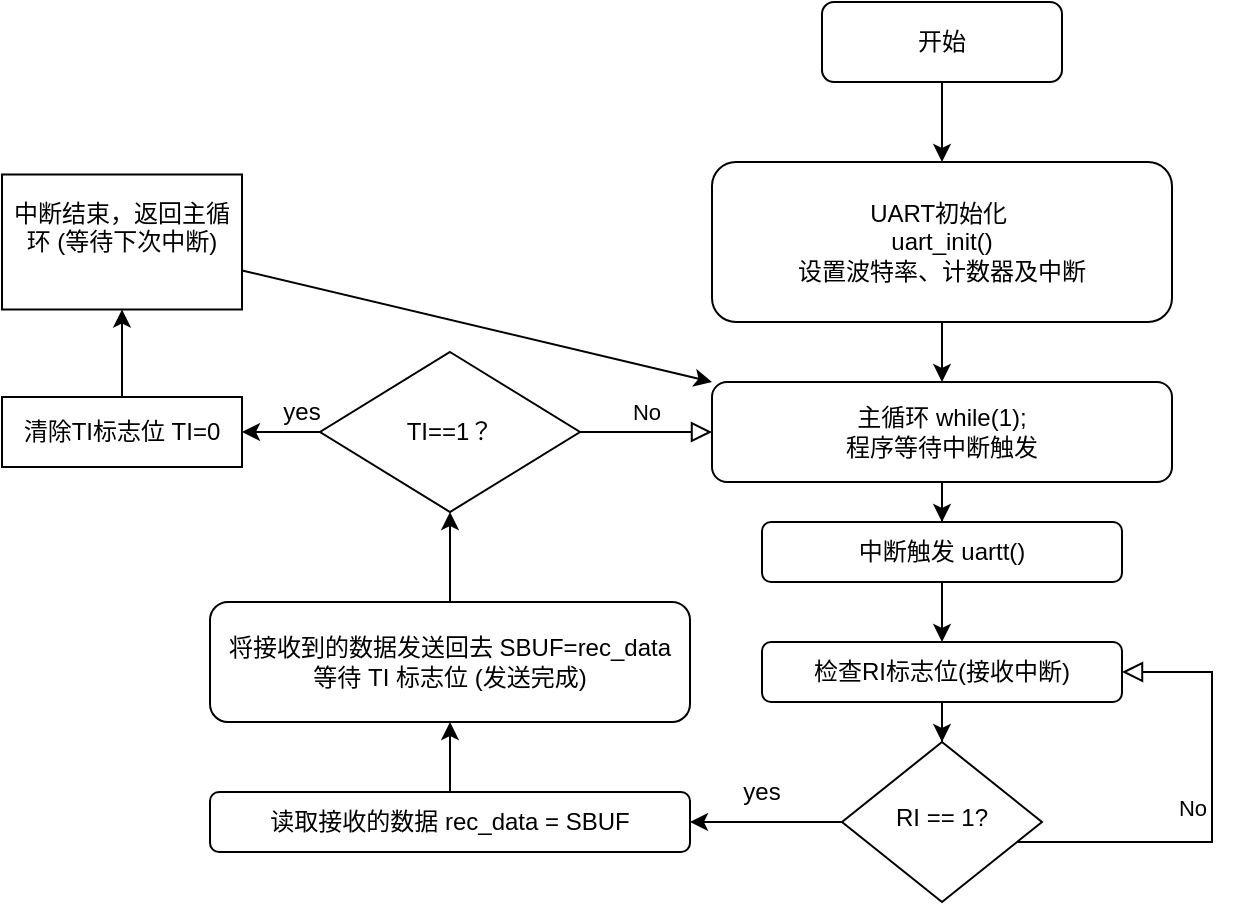 <mxfile version="24.7.14">
  <diagram id="C5RBs43oDa-KdzZeNtuy" name="Page-1">
    <mxGraphModel dx="948" dy="652" grid="1" gridSize="10" guides="1" tooltips="1" connect="1" arrows="1" fold="1" page="1" pageScale="1" pageWidth="827" pageHeight="1169" math="0" shadow="0">
      <root>
        <mxCell id="WIyWlLk6GJQsqaUBKTNV-0" />
        <mxCell id="WIyWlLk6GJQsqaUBKTNV-1" parent="WIyWlLk6GJQsqaUBKTNV-0" />
        <mxCell id="Oz5qUPpXz8eweduWkFlj-1" style="edgeStyle=orthogonalEdgeStyle;rounded=0;orthogonalLoop=1;jettySize=auto;html=1;entryX=0.5;entryY=0;entryDx=0;entryDy=0;" edge="1" parent="WIyWlLk6GJQsqaUBKTNV-1" source="WIyWlLk6GJQsqaUBKTNV-3" target="Oz5qUPpXz8eweduWkFlj-0">
          <mxGeometry relative="1" as="geometry" />
        </mxCell>
        <mxCell id="WIyWlLk6GJQsqaUBKTNV-3" value="开始" style="rounded=1;whiteSpace=wrap;html=1;fontSize=12;glass=0;strokeWidth=1;shadow=0;" parent="WIyWlLk6GJQsqaUBKTNV-1" vertex="1">
          <mxGeometry x="480" width="120" height="40" as="geometry" />
        </mxCell>
        <mxCell id="WIyWlLk6GJQsqaUBKTNV-5" value="No" style="edgeStyle=orthogonalEdgeStyle;rounded=0;html=1;jettySize=auto;orthogonalLoop=1;fontSize=11;endArrow=block;endFill=0;endSize=8;strokeWidth=1;shadow=0;labelBackgroundColor=none;entryX=1;entryY=0.5;entryDx=0;entryDy=0;" parent="WIyWlLk6GJQsqaUBKTNV-1" source="WIyWlLk6GJQsqaUBKTNV-6" target="Oz5qUPpXz8eweduWkFlj-6" edge="1">
          <mxGeometry x="0.005" y="10" relative="1" as="geometry">
            <mxPoint as="offset" />
            <mxPoint x="650" y="220" as="targetPoint" />
            <Array as="points">
              <mxPoint x="675" y="420" />
              <mxPoint x="675" y="335" />
            </Array>
          </mxGeometry>
        </mxCell>
        <mxCell id="Oz5qUPpXz8eweduWkFlj-19" style="edgeStyle=orthogonalEdgeStyle;rounded=0;orthogonalLoop=1;jettySize=auto;html=1;exitX=0;exitY=0.5;exitDx=0;exitDy=0;entryX=1;entryY=0.5;entryDx=0;entryDy=0;" edge="1" parent="WIyWlLk6GJQsqaUBKTNV-1" source="WIyWlLk6GJQsqaUBKTNV-6" target="Oz5qUPpXz8eweduWkFlj-10">
          <mxGeometry relative="1" as="geometry" />
        </mxCell>
        <mxCell id="WIyWlLk6GJQsqaUBKTNV-6" value="RI == 1?" style="rhombus;whiteSpace=wrap;html=1;shadow=0;fontFamily=Helvetica;fontSize=12;align=center;strokeWidth=1;spacing=6;spacingTop=-4;" parent="WIyWlLk6GJQsqaUBKTNV-1" vertex="1">
          <mxGeometry x="490" y="370" width="100" height="80" as="geometry" />
        </mxCell>
        <mxCell id="Oz5qUPpXz8eweduWkFlj-3" style="edgeStyle=orthogonalEdgeStyle;rounded=0;orthogonalLoop=1;jettySize=auto;html=1;" edge="1" parent="WIyWlLk6GJQsqaUBKTNV-1" source="Oz5qUPpXz8eweduWkFlj-0" target="Oz5qUPpXz8eweduWkFlj-2">
          <mxGeometry relative="1" as="geometry" />
        </mxCell>
        <mxCell id="Oz5qUPpXz8eweduWkFlj-0" value="UART初始化&amp;nbsp;&lt;div&gt;uart_init()&lt;br&gt;设置波特率、计数器及中断&lt;/div&gt;" style="rounded=1;whiteSpace=wrap;html=1;fontSize=12;glass=0;strokeWidth=1;shadow=0;" vertex="1" parent="WIyWlLk6GJQsqaUBKTNV-1">
          <mxGeometry x="425" y="80" width="230" height="80" as="geometry" />
        </mxCell>
        <mxCell id="Oz5qUPpXz8eweduWkFlj-5" style="edgeStyle=orthogonalEdgeStyle;rounded=0;orthogonalLoop=1;jettySize=auto;html=1;entryX=0.5;entryY=0;entryDx=0;entryDy=0;" edge="1" parent="WIyWlLk6GJQsqaUBKTNV-1" source="Oz5qUPpXz8eweduWkFlj-2" target="Oz5qUPpXz8eweduWkFlj-4">
          <mxGeometry relative="1" as="geometry" />
        </mxCell>
        <mxCell id="Oz5qUPpXz8eweduWkFlj-2" value="主循环 while(1);&lt;div&gt;程序等待中断触发&lt;/div&gt;" style="rounded=1;whiteSpace=wrap;html=1;fontSize=12;glass=0;strokeWidth=1;shadow=0;" vertex="1" parent="WIyWlLk6GJQsqaUBKTNV-1">
          <mxGeometry x="425" y="190" width="230" height="50" as="geometry" />
        </mxCell>
        <mxCell id="Oz5qUPpXz8eweduWkFlj-8" style="edgeStyle=orthogonalEdgeStyle;rounded=0;orthogonalLoop=1;jettySize=auto;html=1;entryX=0.5;entryY=0;entryDx=0;entryDy=0;" edge="1" parent="WIyWlLk6GJQsqaUBKTNV-1" source="Oz5qUPpXz8eweduWkFlj-4" target="Oz5qUPpXz8eweduWkFlj-6">
          <mxGeometry relative="1" as="geometry" />
        </mxCell>
        <mxCell id="Oz5qUPpXz8eweduWkFlj-4" value="中断触发 uartt()" style="rounded=1;whiteSpace=wrap;html=1;fontSize=12;glass=0;strokeWidth=1;shadow=0;" vertex="1" parent="WIyWlLk6GJQsqaUBKTNV-1">
          <mxGeometry x="450" y="260" width="180" height="30" as="geometry" />
        </mxCell>
        <mxCell id="Oz5qUPpXz8eweduWkFlj-9" style="edgeStyle=orthogonalEdgeStyle;rounded=0;orthogonalLoop=1;jettySize=auto;html=1;entryX=0.5;entryY=0;entryDx=0;entryDy=0;" edge="1" parent="WIyWlLk6GJQsqaUBKTNV-1" source="Oz5qUPpXz8eweduWkFlj-6" target="WIyWlLk6GJQsqaUBKTNV-6">
          <mxGeometry relative="1" as="geometry" />
        </mxCell>
        <mxCell id="Oz5qUPpXz8eweduWkFlj-6" value="检查RI标志位(接收中断)" style="rounded=1;whiteSpace=wrap;html=1;fontSize=12;glass=0;strokeWidth=1;shadow=0;" vertex="1" parent="WIyWlLk6GJQsqaUBKTNV-1">
          <mxGeometry x="450" y="320" width="180" height="30" as="geometry" />
        </mxCell>
        <mxCell id="Oz5qUPpXz8eweduWkFlj-20" style="edgeStyle=orthogonalEdgeStyle;rounded=0;orthogonalLoop=1;jettySize=auto;html=1;" edge="1" parent="WIyWlLk6GJQsqaUBKTNV-1" source="Oz5qUPpXz8eweduWkFlj-10" target="Oz5qUPpXz8eweduWkFlj-15">
          <mxGeometry relative="1" as="geometry" />
        </mxCell>
        <mxCell id="Oz5qUPpXz8eweduWkFlj-10" value="读取接收的数据 rec_data = SBUF " style="rounded=1;whiteSpace=wrap;html=1;fontSize=12;glass=0;strokeWidth=1;shadow=0;" vertex="1" parent="WIyWlLk6GJQsqaUBKTNV-1">
          <mxGeometry x="174" y="395" width="240" height="30" as="geometry" />
        </mxCell>
        <mxCell id="Oz5qUPpXz8eweduWkFlj-14" value="yes" style="text;html=1;align=center;verticalAlign=middle;whiteSpace=wrap;rounded=0;" vertex="1" parent="WIyWlLk6GJQsqaUBKTNV-1">
          <mxGeometry x="420" y="380" width="60" height="30" as="geometry" />
        </mxCell>
        <mxCell id="Oz5qUPpXz8eweduWkFlj-22" value="" style="edgeStyle=orthogonalEdgeStyle;rounded=0;orthogonalLoop=1;jettySize=auto;html=1;" edge="1" parent="WIyWlLk6GJQsqaUBKTNV-1" source="Oz5qUPpXz8eweduWkFlj-15" target="Oz5qUPpXz8eweduWkFlj-18">
          <mxGeometry relative="1" as="geometry" />
        </mxCell>
        <mxCell id="Oz5qUPpXz8eweduWkFlj-15" value="将接收到的数据发送回去 SBUF=rec_data &lt;div&gt;等待 TI 标志位 (发送完成)&lt;br&gt;&lt;/div&gt;" style="rounded=1;whiteSpace=wrap;html=1;fontSize=12;glass=0;strokeWidth=1;shadow=0;" vertex="1" parent="WIyWlLk6GJQsqaUBKTNV-1">
          <mxGeometry x="174" y="300" width="240" height="60" as="geometry" />
        </mxCell>
        <mxCell id="Oz5qUPpXz8eweduWkFlj-24" value="" style="edgeStyle=orthogonalEdgeStyle;rounded=0;orthogonalLoop=1;jettySize=auto;html=1;" edge="1" parent="WIyWlLk6GJQsqaUBKTNV-1" source="Oz5qUPpXz8eweduWkFlj-18" target="Oz5qUPpXz8eweduWkFlj-23">
          <mxGeometry relative="1" as="geometry" />
        </mxCell>
        <mxCell id="Oz5qUPpXz8eweduWkFlj-18" value="TI==1？" style="rhombus;whiteSpace=wrap;html=1;" vertex="1" parent="WIyWlLk6GJQsqaUBKTNV-1">
          <mxGeometry x="229" y="175" width="130" height="80" as="geometry" />
        </mxCell>
        <mxCell id="Oz5qUPpXz8eweduWkFlj-21" value="No" style="rounded=0;html=1;jettySize=auto;orthogonalLoop=1;fontSize=11;endArrow=block;endFill=0;endSize=8;strokeWidth=1;shadow=0;labelBackgroundColor=none;entryX=0;entryY=0.5;entryDx=0;entryDy=0;exitX=1;exitY=0.5;exitDx=0;exitDy=0;" edge="1" parent="WIyWlLk6GJQsqaUBKTNV-1" source="Oz5qUPpXz8eweduWkFlj-18" target="Oz5qUPpXz8eweduWkFlj-2">
          <mxGeometry x="0.005" y="10" relative="1" as="geometry">
            <mxPoint as="offset" />
            <mxPoint x="276.5" y="190" as="sourcePoint" />
            <mxPoint x="273.5" y="75" as="targetPoint" />
          </mxGeometry>
        </mxCell>
        <mxCell id="Oz5qUPpXz8eweduWkFlj-28" value="" style="edgeStyle=orthogonalEdgeStyle;rounded=0;orthogonalLoop=1;jettySize=auto;html=1;" edge="1" parent="WIyWlLk6GJQsqaUBKTNV-1" source="Oz5qUPpXz8eweduWkFlj-23" target="Oz5qUPpXz8eweduWkFlj-27">
          <mxGeometry relative="1" as="geometry" />
        </mxCell>
        <mxCell id="Oz5qUPpXz8eweduWkFlj-23" value="清除TI标志位 TI=0" style="whiteSpace=wrap;html=1;" vertex="1" parent="WIyWlLk6GJQsqaUBKTNV-1">
          <mxGeometry x="70" y="197.5" width="120" height="35" as="geometry" />
        </mxCell>
        <mxCell id="Oz5qUPpXz8eweduWkFlj-25" value="yes" style="text;html=1;align=center;verticalAlign=middle;whiteSpace=wrap;rounded=0;" vertex="1" parent="WIyWlLk6GJQsqaUBKTNV-1">
          <mxGeometry x="190" y="190" width="60" height="30" as="geometry" />
        </mxCell>
        <mxCell id="Oz5qUPpXz8eweduWkFlj-29" style="rounded=0;orthogonalLoop=1;jettySize=auto;html=1;entryX=0;entryY=0;entryDx=0;entryDy=0;" edge="1" parent="WIyWlLk6GJQsqaUBKTNV-1" source="Oz5qUPpXz8eweduWkFlj-27" target="Oz5qUPpXz8eweduWkFlj-2">
          <mxGeometry relative="1" as="geometry" />
        </mxCell>
        <mxCell id="Oz5qUPpXz8eweduWkFlj-27" value="&#xa;中断结束，返回主循环 (等待下次中断) &#xa;&#xa;" style="whiteSpace=wrap;html=1;" vertex="1" parent="WIyWlLk6GJQsqaUBKTNV-1">
          <mxGeometry x="70" y="86.25" width="120" height="67.5" as="geometry" />
        </mxCell>
      </root>
    </mxGraphModel>
  </diagram>
</mxfile>
